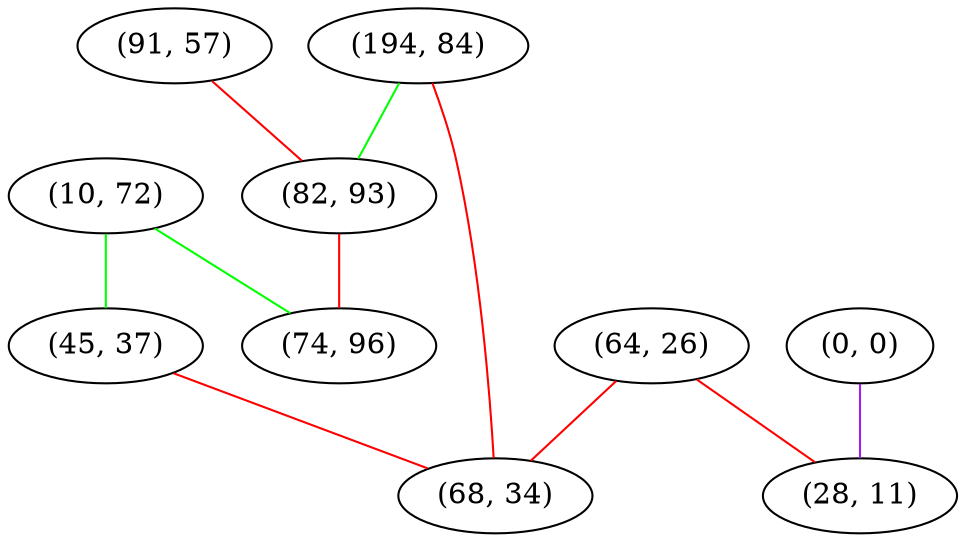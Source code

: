 graph "" {
"(10, 72)";
"(0, 0)";
"(64, 26)";
"(28, 11)";
"(91, 57)";
"(45, 37)";
"(194, 84)";
"(82, 93)";
"(68, 34)";
"(74, 96)";
"(10, 72)" -- "(74, 96)"  [color=green, key=0, weight=2];
"(10, 72)" -- "(45, 37)"  [color=green, key=0, weight=2];
"(0, 0)" -- "(28, 11)"  [color=purple, key=0, weight=4];
"(64, 26)" -- "(68, 34)"  [color=red, key=0, weight=1];
"(64, 26)" -- "(28, 11)"  [color=red, key=0, weight=1];
"(91, 57)" -- "(82, 93)"  [color=red, key=0, weight=1];
"(45, 37)" -- "(68, 34)"  [color=red, key=0, weight=1];
"(194, 84)" -- "(68, 34)"  [color=red, key=0, weight=1];
"(194, 84)" -- "(82, 93)"  [color=green, key=0, weight=2];
"(82, 93)" -- "(74, 96)"  [color=red, key=0, weight=1];
}
